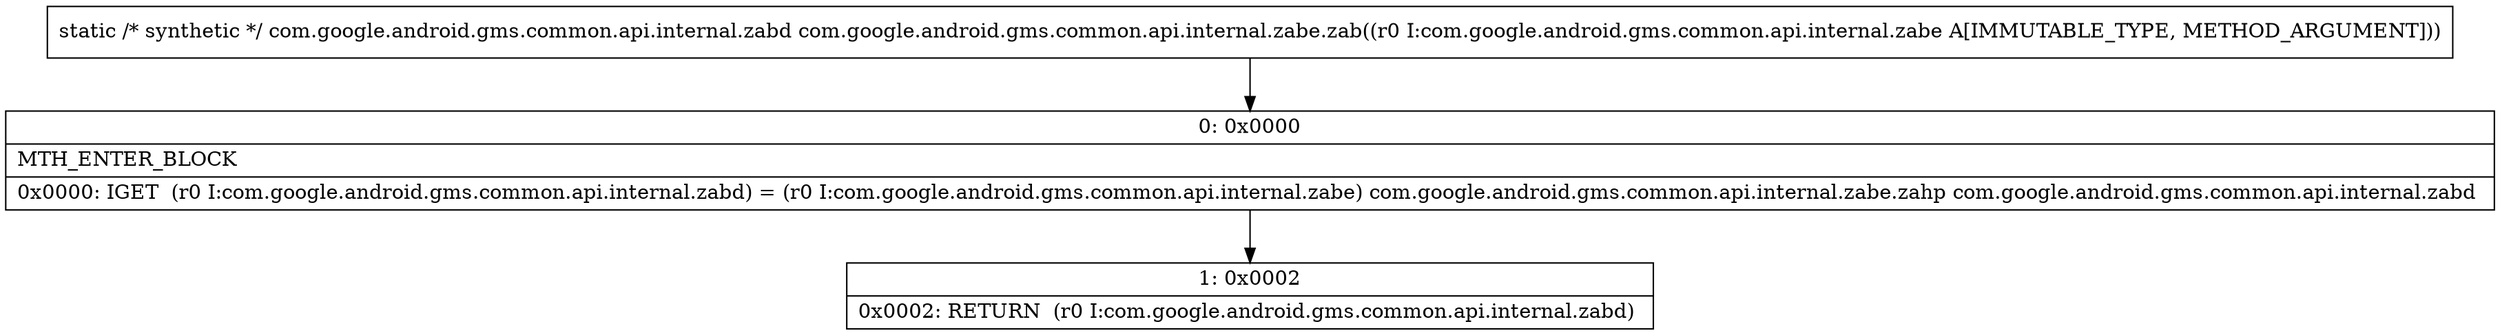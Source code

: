 digraph "CFG forcom.google.android.gms.common.api.internal.zabe.zab(Lcom\/google\/android\/gms\/common\/api\/internal\/zabe;)Lcom\/google\/android\/gms\/common\/api\/internal\/zabd;" {
Node_0 [shape=record,label="{0\:\ 0x0000|MTH_ENTER_BLOCK\l|0x0000: IGET  (r0 I:com.google.android.gms.common.api.internal.zabd) = (r0 I:com.google.android.gms.common.api.internal.zabe) com.google.android.gms.common.api.internal.zabe.zahp com.google.android.gms.common.api.internal.zabd \l}"];
Node_1 [shape=record,label="{1\:\ 0x0002|0x0002: RETURN  (r0 I:com.google.android.gms.common.api.internal.zabd) \l}"];
MethodNode[shape=record,label="{static \/* synthetic *\/ com.google.android.gms.common.api.internal.zabd com.google.android.gms.common.api.internal.zabe.zab((r0 I:com.google.android.gms.common.api.internal.zabe A[IMMUTABLE_TYPE, METHOD_ARGUMENT])) }"];
MethodNode -> Node_0;
Node_0 -> Node_1;
}

